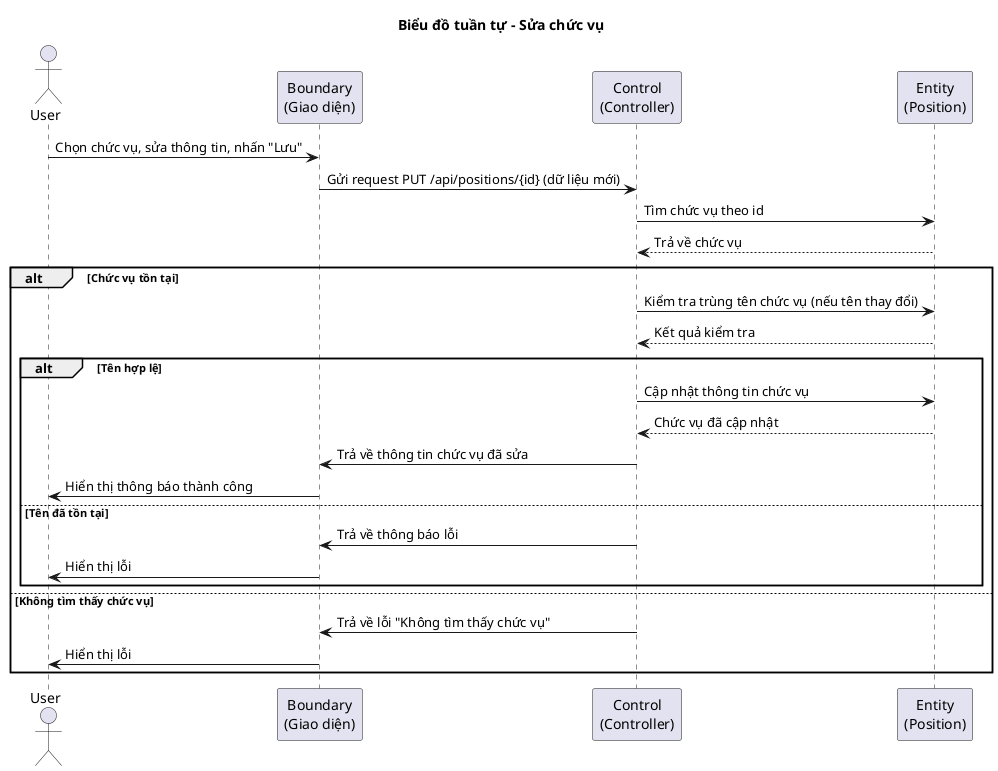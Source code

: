 @startuml
title Biểu đồ tuần tự - Sửa chức vụ

actor User
participant "Boundary\n(Giao diện)" as Boundary
participant "Control\n(Controller)" as Control
participant "Entity\n(Position)" as Entity

User -> Boundary : Chọn chức vụ, sửa thông tin, nhấn "Lưu"
Boundary -> Control : Gửi request PUT /api/positions/{id} (dữ liệu mới)
Control -> Entity : Tìm chức vụ theo id
Entity --> Control : Trả về chức vụ
alt Chức vụ tồn tại
    Control -> Entity : Kiểm tra trùng tên chức vụ (nếu tên thay đổi)
    Entity --> Control : Kết quả kiểm tra
    alt Tên hợp lệ
        Control -> Entity : Cập nhật thông tin chức vụ
        Entity --> Control : Chức vụ đã cập nhật
        Control -> Boundary : Trả về thông tin chức vụ đã sửa
        Boundary -> User : Hiển thị thông báo thành công
    else Tên đã tồn tại
        Control -> Boundary : Trả về thông báo lỗi
        Boundary -> User : Hiển thị lỗi
    end
else Không tìm thấy chức vụ
    Control -> Boundary : Trả về lỗi "Không tìm thấy chức vụ"
    Boundary -> User : Hiển thị lỗi
end

@enduml